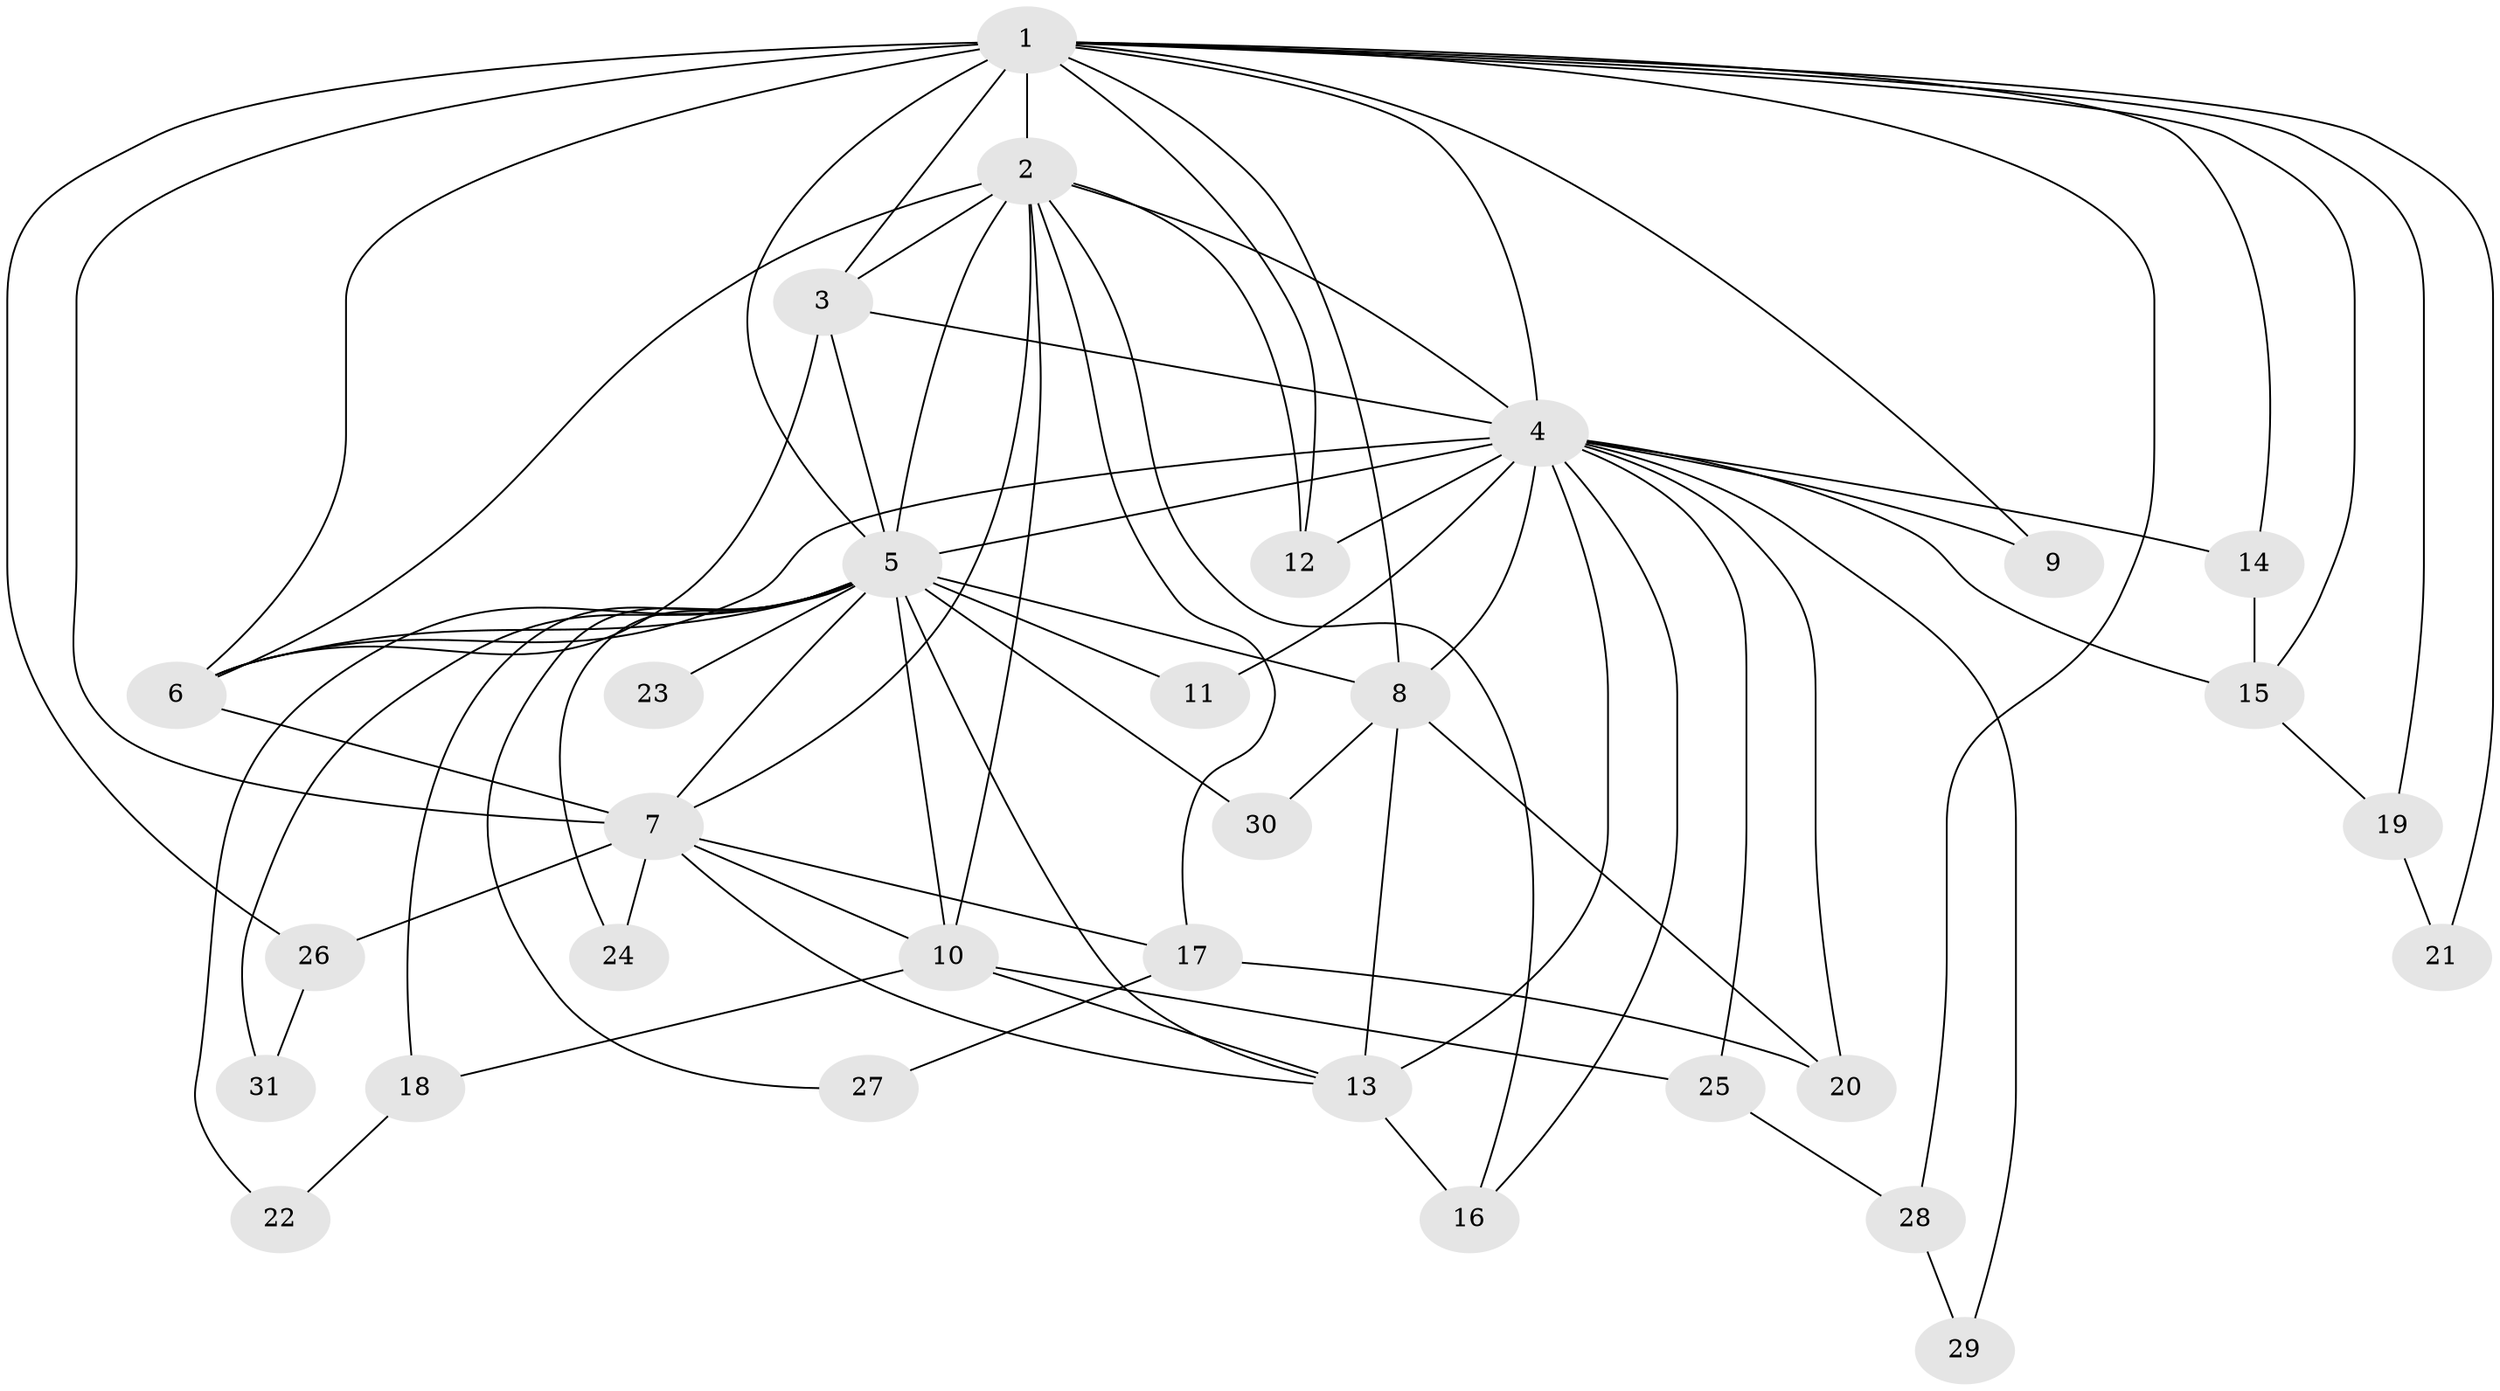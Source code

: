 // original degree distribution, {14: 0.02631578947368421, 16: 0.013157894736842105, 20: 0.013157894736842105, 22: 0.013157894736842105, 15: 0.013157894736842105, 21: 0.039473684210526314, 19: 0.013157894736842105, 3: 0.21052631578947367, 2: 0.5657894736842105, 7: 0.013157894736842105, 8: 0.013157894736842105, 5: 0.02631578947368421, 4: 0.039473684210526314}
// Generated by graph-tools (version 1.1) at 2025/49/03/04/25 22:49:19]
// undirected, 31 vertices, 75 edges
graph export_dot {
  node [color=gray90,style=filled];
  1;
  2;
  3;
  4;
  5;
  6;
  7;
  8;
  9;
  10;
  11;
  12;
  13;
  14;
  15;
  16;
  17;
  18;
  19;
  20;
  21;
  22;
  23;
  24;
  25;
  26;
  27;
  28;
  29;
  30;
  31;
  1 -- 2 [weight=4.0];
  1 -- 3 [weight=2.0];
  1 -- 4 [weight=4.0];
  1 -- 5 [weight=5.0];
  1 -- 6 [weight=2.0];
  1 -- 7 [weight=2.0];
  1 -- 8 [weight=3.0];
  1 -- 9 [weight=1.0];
  1 -- 12 [weight=1.0];
  1 -- 14 [weight=1.0];
  1 -- 15 [weight=1.0];
  1 -- 19 [weight=1.0];
  1 -- 21 [weight=1.0];
  1 -- 26 [weight=1.0];
  1 -- 28 [weight=1.0];
  2 -- 3 [weight=3.0];
  2 -- 4 [weight=4.0];
  2 -- 5 [weight=5.0];
  2 -- 6 [weight=3.0];
  2 -- 7 [weight=1.0];
  2 -- 10 [weight=2.0];
  2 -- 12 [weight=1.0];
  2 -- 16 [weight=2.0];
  2 -- 17 [weight=1.0];
  3 -- 4 [weight=2.0];
  3 -- 5 [weight=14.0];
  3 -- 6 [weight=1.0];
  4 -- 5 [weight=5.0];
  4 -- 6 [weight=2.0];
  4 -- 8 [weight=2.0];
  4 -- 9 [weight=1.0];
  4 -- 11 [weight=1.0];
  4 -- 12 [weight=1.0];
  4 -- 13 [weight=1.0];
  4 -- 14 [weight=2.0];
  4 -- 15 [weight=2.0];
  4 -- 16 [weight=1.0];
  4 -- 20 [weight=1.0];
  4 -- 25 [weight=1.0];
  4 -- 29 [weight=1.0];
  5 -- 6 [weight=6.0];
  5 -- 7 [weight=1.0];
  5 -- 8 [weight=13.0];
  5 -- 10 [weight=2.0];
  5 -- 11 [weight=1.0];
  5 -- 13 [weight=1.0];
  5 -- 18 [weight=1.0];
  5 -- 22 [weight=1.0];
  5 -- 23 [weight=2.0];
  5 -- 24 [weight=1.0];
  5 -- 27 [weight=1.0];
  5 -- 30 [weight=1.0];
  5 -- 31 [weight=1.0];
  6 -- 7 [weight=7.0];
  7 -- 10 [weight=1.0];
  7 -- 13 [weight=1.0];
  7 -- 17 [weight=1.0];
  7 -- 24 [weight=1.0];
  7 -- 26 [weight=1.0];
  8 -- 13 [weight=2.0];
  8 -- 20 [weight=1.0];
  8 -- 30 [weight=1.0];
  10 -- 13 [weight=1.0];
  10 -- 18 [weight=1.0];
  10 -- 25 [weight=1.0];
  13 -- 16 [weight=1.0];
  14 -- 15 [weight=1.0];
  15 -- 19 [weight=1.0];
  17 -- 20 [weight=1.0];
  17 -- 27 [weight=1.0];
  18 -- 22 [weight=1.0];
  19 -- 21 [weight=1.0];
  25 -- 28 [weight=1.0];
  26 -- 31 [weight=1.0];
  28 -- 29 [weight=1.0];
}
